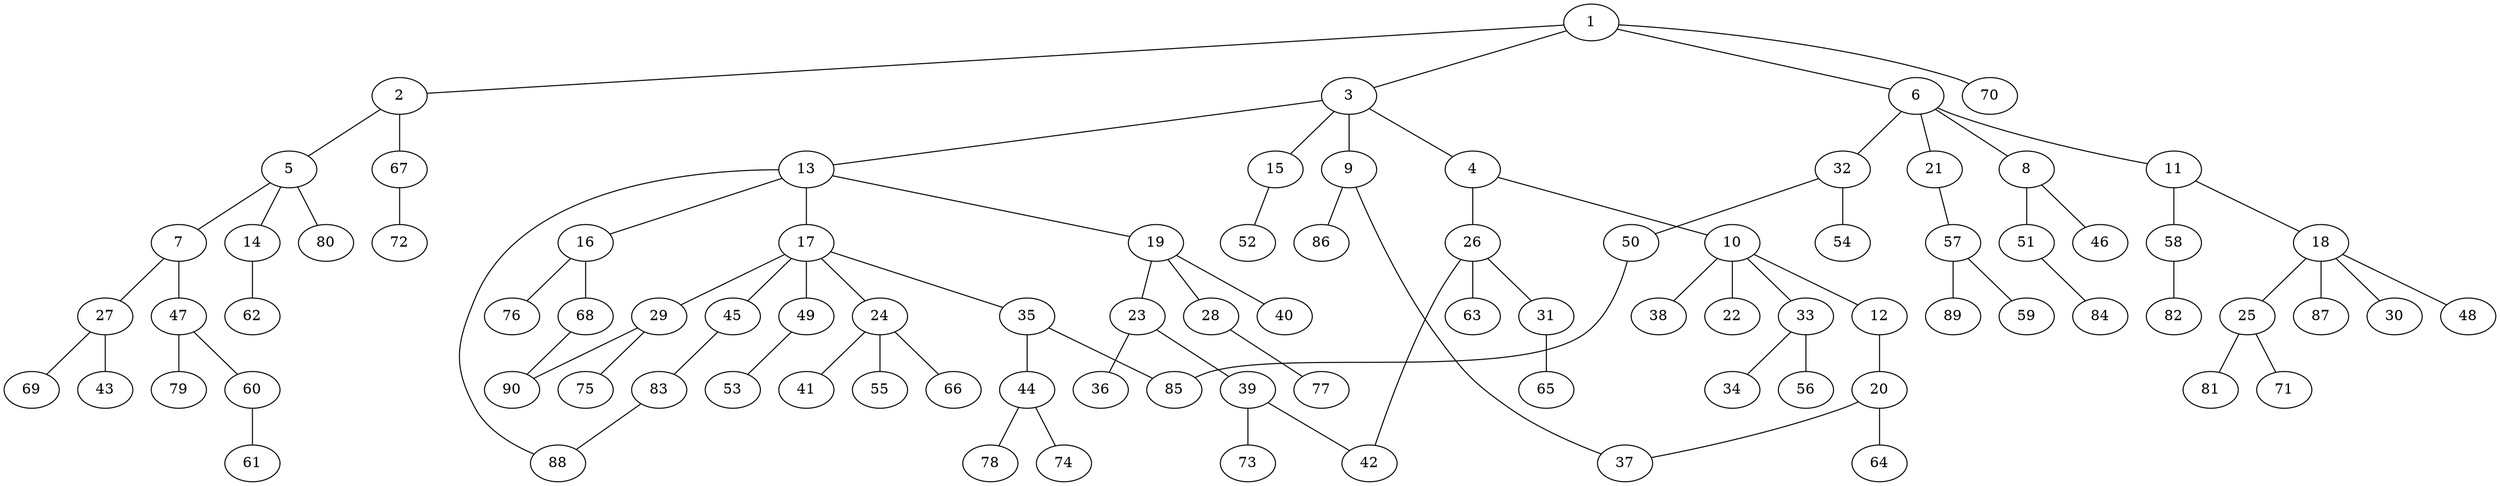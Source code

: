 graph graphname {1--2
1--3
1--6
1--70
2--5
2--67
3--4
3--9
3--13
3--15
4--10
4--26
5--7
5--14
5--80
6--8
6--11
6--21
6--32
7--27
7--47
8--46
8--51
9--37
9--86
10--12
10--22
10--33
10--38
11--18
11--58
12--20
13--16
13--17
13--19
13--88
14--62
15--52
16--68
16--76
17--24
17--29
17--35
17--45
17--49
18--25
18--30
18--48
18--87
19--23
19--28
19--40
20--37
20--64
21--57
23--36
23--39
24--41
24--55
24--66
25--71
25--81
26--31
26--42
26--63
27--43
27--69
28--77
29--75
29--90
31--65
32--50
32--54
33--34
33--56
35--44
35--85
39--42
39--73
44--74
44--78
45--83
47--60
47--79
49--53
50--85
51--84
57--59
57--89
58--82
60--61
67--72
68--90
83--88
}
